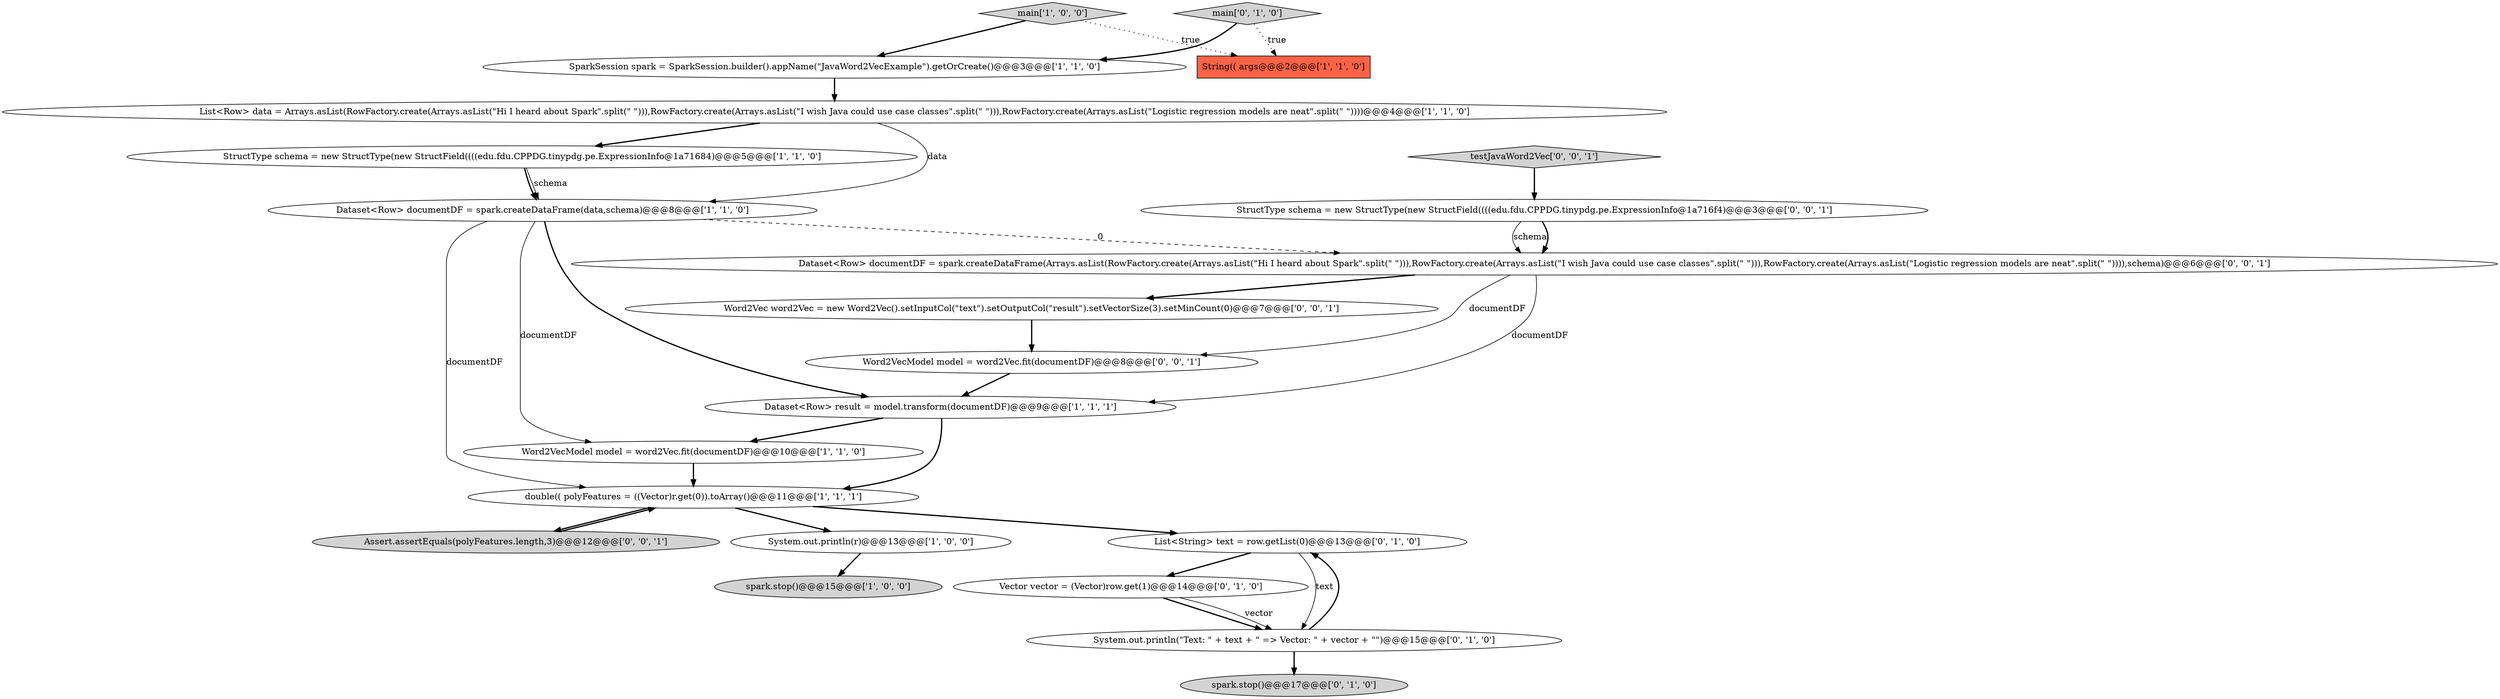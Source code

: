 digraph {
9 [style = filled, label = "Dataset<Row> documentDF = spark.createDataFrame(data,schema)@@@8@@@['1', '1', '0']", fillcolor = white, shape = ellipse image = "AAA0AAABBB1BBB"];
0 [style = filled, label = "SparkSession spark = SparkSession.builder().appName(\"JavaWord2VecExample\").getOrCreate()@@@3@@@['1', '1', '0']", fillcolor = white, shape = ellipse image = "AAA0AAABBB1BBB"];
19 [style = filled, label = "Assert.assertEquals(polyFeatures.length,3)@@@12@@@['0', '0', '1']", fillcolor = lightgray, shape = ellipse image = "AAA0AAABBB3BBB"];
20 [style = filled, label = "Word2Vec word2Vec = new Word2Vec().setInputCol(\"text\").setOutputCol(\"result\").setVectorSize(3).setMinCount(0)@@@7@@@['0', '0', '1']", fillcolor = white, shape = ellipse image = "AAA0AAABBB3BBB"];
6 [style = filled, label = "main['1', '0', '0']", fillcolor = lightgray, shape = diamond image = "AAA0AAABBB1BBB"];
12 [style = filled, label = "Vector vector = (Vector)row.get(1)@@@14@@@['0', '1', '0']", fillcolor = white, shape = ellipse image = "AAA1AAABBB2BBB"];
21 [style = filled, label = "testJavaWord2Vec['0', '0', '1']", fillcolor = lightgray, shape = diamond image = "AAA0AAABBB3BBB"];
8 [style = filled, label = "List<Row> data = Arrays.asList(RowFactory.create(Arrays.asList(\"Hi I heard about Spark\".split(\" \"))),RowFactory.create(Arrays.asList(\"I wish Java could use case classes\".split(\" \"))),RowFactory.create(Arrays.asList(\"Logistic regression models are neat\".split(\" \"))))@@@4@@@['1', '1', '0']", fillcolor = white, shape = ellipse image = "AAA0AAABBB1BBB"];
10 [style = filled, label = "Dataset<Row> result = model.transform(documentDF)@@@9@@@['1', '1', '1']", fillcolor = white, shape = ellipse image = "AAA0AAABBB1BBB"];
1 [style = filled, label = "spark.stop()@@@15@@@['1', '0', '0']", fillcolor = lightgray, shape = ellipse image = "AAA0AAABBB1BBB"];
17 [style = filled, label = "Dataset<Row> documentDF = spark.createDataFrame(Arrays.asList(RowFactory.create(Arrays.asList(\"Hi I heard about Spark\".split(\" \"))),RowFactory.create(Arrays.asList(\"I wish Java could use case classes\".split(\" \"))),RowFactory.create(Arrays.asList(\"Logistic regression models are neat\".split(\" \")))),schema)@@@6@@@['0', '0', '1']", fillcolor = white, shape = ellipse image = "AAA0AAABBB3BBB"];
3 [style = filled, label = "System.out.println(r)@@@13@@@['1', '0', '0']", fillcolor = white, shape = ellipse image = "AAA0AAABBB1BBB"];
5 [style = filled, label = "String(( args@@@2@@@['1', '1', '0']", fillcolor = tomato, shape = box image = "AAA0AAABBB1BBB"];
18 [style = filled, label = "StructType schema = new StructType(new StructField((((edu.fdu.CPPDG.tinypdg.pe.ExpressionInfo@1a716f4)@@@3@@@['0', '0', '1']", fillcolor = white, shape = ellipse image = "AAA0AAABBB3BBB"];
4 [style = filled, label = "Word2VecModel model = word2Vec.fit(documentDF)@@@10@@@['1', '1', '0']", fillcolor = white, shape = ellipse image = "AAA0AAABBB1BBB"];
7 [style = filled, label = "double(( polyFeatures = ((Vector)r.get(0)).toArray()@@@11@@@['1', '1', '1']", fillcolor = white, shape = ellipse image = "AAA0AAABBB1BBB"];
15 [style = filled, label = "List<String> text = row.getList(0)@@@13@@@['0', '1', '0']", fillcolor = white, shape = ellipse image = "AAA0AAABBB2BBB"];
13 [style = filled, label = "spark.stop()@@@17@@@['0', '1', '0']", fillcolor = lightgray, shape = ellipse image = "AAA0AAABBB2BBB"];
2 [style = filled, label = "StructType schema = new StructType(new StructField((((edu.fdu.CPPDG.tinypdg.pe.ExpressionInfo@1a71684)@@@5@@@['1', '1', '0']", fillcolor = white, shape = ellipse image = "AAA0AAABBB1BBB"];
14 [style = filled, label = "System.out.println(\"Text: \" + text + \" => Vector: \" + vector + \"\")@@@15@@@['0', '1', '0']", fillcolor = white, shape = ellipse image = "AAA1AAABBB2BBB"];
11 [style = filled, label = "main['0', '1', '0']", fillcolor = lightgray, shape = diamond image = "AAA0AAABBB2BBB"];
16 [style = filled, label = "Word2VecModel model = word2Vec.fit(documentDF)@@@8@@@['0', '0', '1']", fillcolor = white, shape = ellipse image = "AAA0AAABBB3BBB"];
11->5 [style = dotted, label="true"];
4->7 [style = bold, label=""];
17->16 [style = solid, label="documentDF"];
20->16 [style = bold, label=""];
15->12 [style = bold, label=""];
12->14 [style = bold, label=""];
11->0 [style = bold, label=""];
6->0 [style = bold, label=""];
14->13 [style = bold, label=""];
9->17 [style = dashed, label="0"];
9->4 [style = solid, label="documentDF"];
2->9 [style = solid, label="schema"];
0->8 [style = bold, label=""];
17->20 [style = bold, label=""];
16->10 [style = bold, label=""];
3->1 [style = bold, label=""];
7->3 [style = bold, label=""];
6->5 [style = dotted, label="true"];
2->9 [style = bold, label=""];
10->7 [style = bold, label=""];
8->2 [style = bold, label=""];
8->9 [style = solid, label="data"];
17->10 [style = solid, label="documentDF"];
10->4 [style = bold, label=""];
21->18 [style = bold, label=""];
18->17 [style = solid, label="schema"];
18->17 [style = bold, label=""];
7->15 [style = bold, label=""];
7->19 [style = bold, label=""];
19->7 [style = bold, label=""];
15->14 [style = solid, label="text"];
14->15 [style = bold, label=""];
12->14 [style = solid, label="vector"];
9->7 [style = solid, label="documentDF"];
9->10 [style = bold, label=""];
}
